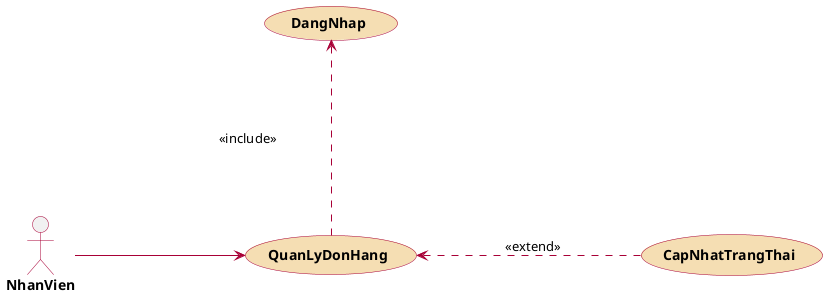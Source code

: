 @startuml

skinparam {
ActorBorderColor #A80036
ActorFontStyle bold
UsecaseFontStyle bold
}

left to right direction
actor NhanVien #line:A80036;
usecase QuanLyDonHang #Wheat;line:A80036;
usecase DangNhap #Wheat;line:A80036;
usecase CapNhatTrangThai #Wheat;line:A80036;

NhanVien  --> QuanLyDonHang #line:A80036 : \t\t\t\t
QuanLyDonHang  .left.>  DangNhap #line:A80036 : \n\n\n\n <<include>> \n\n\n\n
QuanLyDonHang  <.down.  CapNhatTrangThai #line:A80036 : \t\t <<extend>> \t\t
@endum